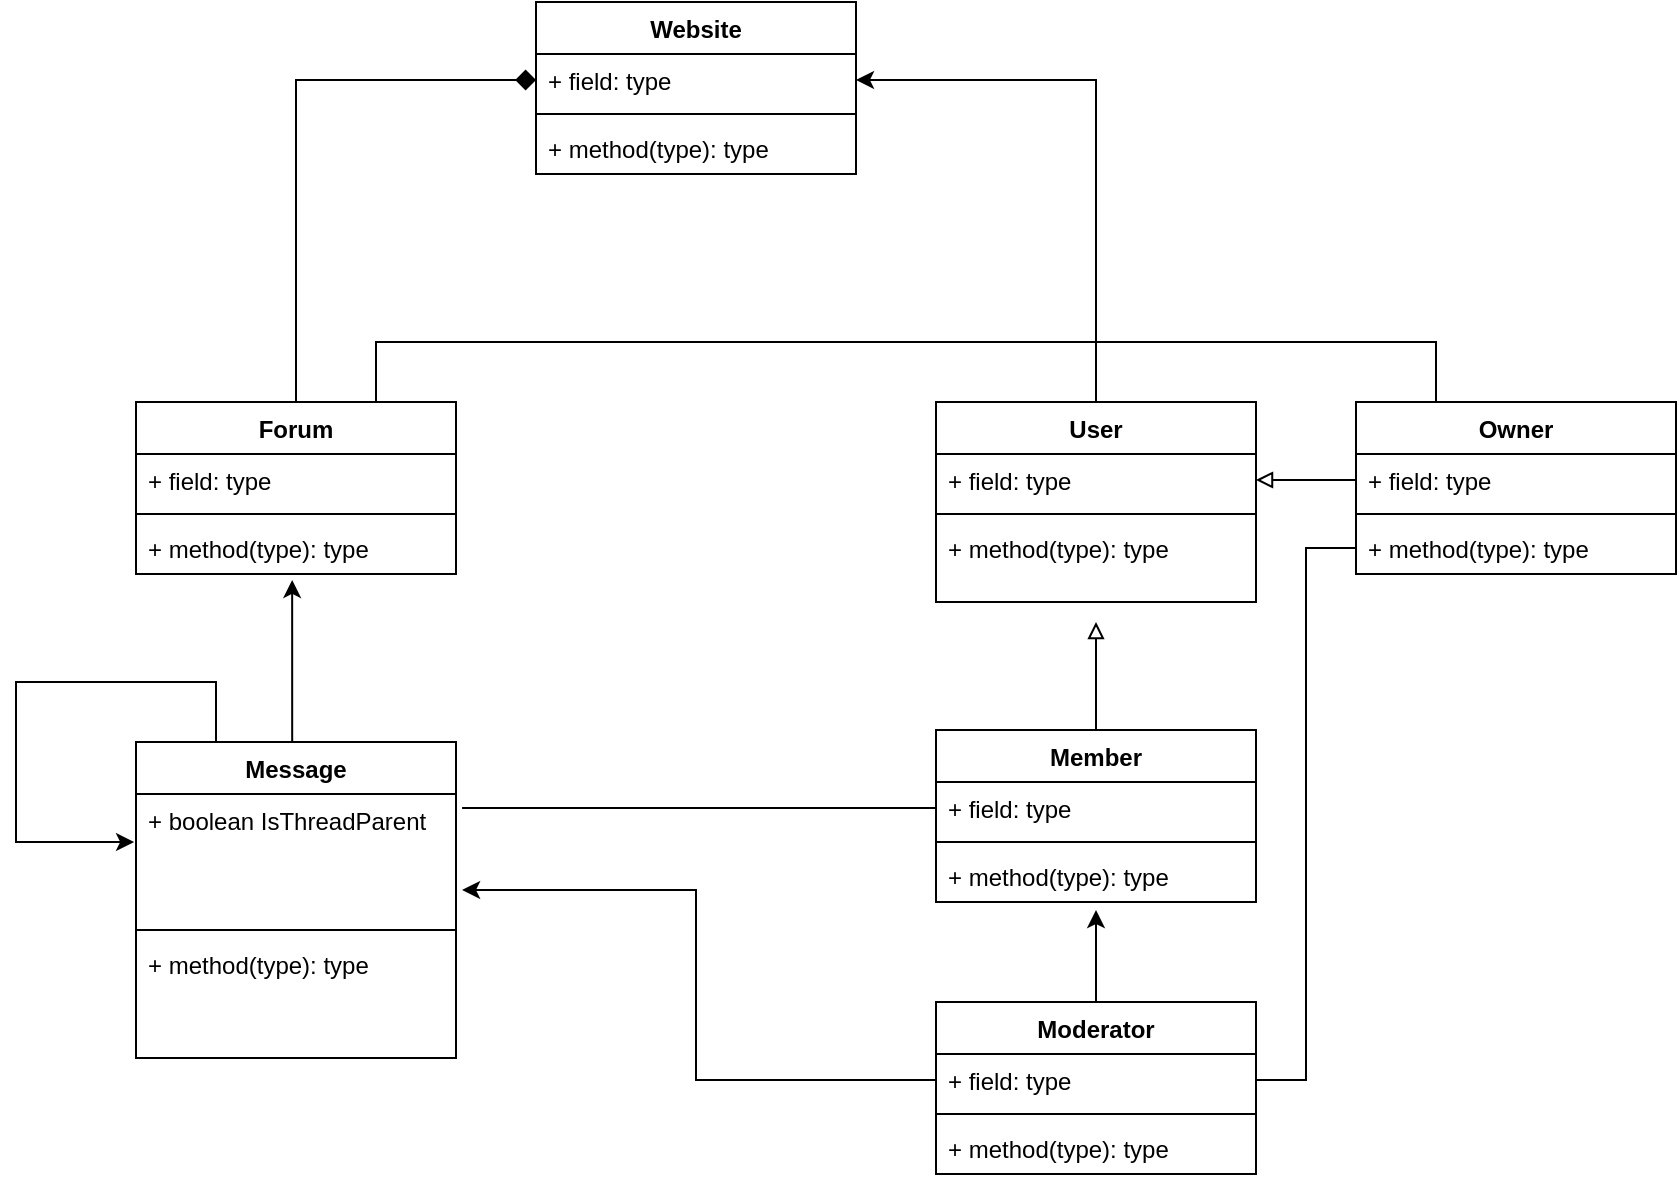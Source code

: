 <mxfile version="22.0.7" type="github">
  <diagram name="Page-1" id="HC84fRIo5L5SZe-6cnd3">
    <mxGraphModel dx="2074" dy="1118" grid="1" gridSize="10" guides="1" tooltips="1" connect="1" arrows="1" fold="1" page="1" pageScale="1" pageWidth="850" pageHeight="1100" math="0" shadow="0">
      <root>
        <mxCell id="0" />
        <mxCell id="1" parent="0" />
        <mxCell id="k8Z0aB3li1hWX0Y3ibZ5-13" value="Website" style="swimlane;fontStyle=1;align=center;verticalAlign=top;childLayout=stackLayout;horizontal=1;startSize=26;horizontalStack=0;resizeParent=1;resizeParentMax=0;resizeLast=0;collapsible=1;marginBottom=0;whiteSpace=wrap;html=1;" parent="1" vertex="1">
          <mxGeometry x="270" y="100" width="160" height="86" as="geometry" />
        </mxCell>
        <mxCell id="k8Z0aB3li1hWX0Y3ibZ5-14" value="+ field: type" style="text;strokeColor=none;fillColor=none;align=left;verticalAlign=top;spacingLeft=4;spacingRight=4;overflow=hidden;rotatable=0;points=[[0,0.5],[1,0.5]];portConstraint=eastwest;whiteSpace=wrap;html=1;" parent="k8Z0aB3li1hWX0Y3ibZ5-13" vertex="1">
          <mxGeometry y="26" width="160" height="26" as="geometry" />
        </mxCell>
        <mxCell id="k8Z0aB3li1hWX0Y3ibZ5-15" value="" style="line;strokeWidth=1;fillColor=none;align=left;verticalAlign=middle;spacingTop=-1;spacingLeft=3;spacingRight=3;rotatable=0;labelPosition=right;points=[];portConstraint=eastwest;strokeColor=inherit;" parent="k8Z0aB3li1hWX0Y3ibZ5-13" vertex="1">
          <mxGeometry y="52" width="160" height="8" as="geometry" />
        </mxCell>
        <mxCell id="k8Z0aB3li1hWX0Y3ibZ5-16" value="+ method(type): type" style="text;strokeColor=none;fillColor=none;align=left;verticalAlign=top;spacingLeft=4;spacingRight=4;overflow=hidden;rotatable=0;points=[[0,0.5],[1,0.5]];portConstraint=eastwest;whiteSpace=wrap;html=1;" parent="k8Z0aB3li1hWX0Y3ibZ5-13" vertex="1">
          <mxGeometry y="60" width="160" height="26" as="geometry" />
        </mxCell>
        <mxCell id="k8Z0aB3li1hWX0Y3ibZ5-50" style="edgeStyle=orthogonalEdgeStyle;rounded=0;orthogonalLoop=1;jettySize=auto;html=1;exitX=0.5;exitY=0;exitDx=0;exitDy=0;entryX=1;entryY=0.5;entryDx=0;entryDy=0;" parent="1" source="k8Z0aB3li1hWX0Y3ibZ5-17" target="k8Z0aB3li1hWX0Y3ibZ5-14" edge="1">
          <mxGeometry relative="1" as="geometry" />
        </mxCell>
        <mxCell id="k8Z0aB3li1hWX0Y3ibZ5-17" value="User" style="swimlane;fontStyle=1;align=center;verticalAlign=top;childLayout=stackLayout;horizontal=1;startSize=26;horizontalStack=0;resizeParent=1;resizeParentMax=0;resizeLast=0;collapsible=1;marginBottom=0;whiteSpace=wrap;html=1;" parent="1" vertex="1">
          <mxGeometry x="470" y="300" width="160" height="100" as="geometry" />
        </mxCell>
        <mxCell id="k8Z0aB3li1hWX0Y3ibZ5-18" value="+ field: type" style="text;strokeColor=none;fillColor=none;align=left;verticalAlign=top;spacingLeft=4;spacingRight=4;overflow=hidden;rotatable=0;points=[[0,0.5],[1,0.5]];portConstraint=eastwest;whiteSpace=wrap;html=1;" parent="k8Z0aB3li1hWX0Y3ibZ5-17" vertex="1">
          <mxGeometry y="26" width="160" height="26" as="geometry" />
        </mxCell>
        <mxCell id="k8Z0aB3li1hWX0Y3ibZ5-19" value="" style="line;strokeWidth=1;fillColor=none;align=left;verticalAlign=middle;spacingTop=-1;spacingLeft=3;spacingRight=3;rotatable=0;labelPosition=right;points=[];portConstraint=eastwest;strokeColor=inherit;" parent="k8Z0aB3li1hWX0Y3ibZ5-17" vertex="1">
          <mxGeometry y="52" width="160" height="8" as="geometry" />
        </mxCell>
        <mxCell id="k8Z0aB3li1hWX0Y3ibZ5-20" value="+ method(type): type" style="text;strokeColor=none;fillColor=none;align=left;verticalAlign=top;spacingLeft=4;spacingRight=4;overflow=hidden;rotatable=0;points=[[0,0.5],[1,0.5]];portConstraint=eastwest;whiteSpace=wrap;html=1;" parent="k8Z0aB3li1hWX0Y3ibZ5-17" vertex="1">
          <mxGeometry y="60" width="160" height="40" as="geometry" />
        </mxCell>
        <mxCell id="k8Z0aB3li1hWX0Y3ibZ5-47" style="edgeStyle=orthogonalEdgeStyle;rounded=0;orthogonalLoop=1;jettySize=auto;html=1;exitX=0.5;exitY=0;exitDx=0;exitDy=0;endArrow=block;endFill=0;" parent="1" source="k8Z0aB3li1hWX0Y3ibZ5-21" edge="1">
          <mxGeometry relative="1" as="geometry">
            <mxPoint x="550" y="410" as="targetPoint" />
          </mxGeometry>
        </mxCell>
        <mxCell id="k8Z0aB3li1hWX0Y3ibZ5-21" value="Member&lt;br&gt;" style="swimlane;fontStyle=1;align=center;verticalAlign=top;childLayout=stackLayout;horizontal=1;startSize=26;horizontalStack=0;resizeParent=1;resizeParentMax=0;resizeLast=0;collapsible=1;marginBottom=0;whiteSpace=wrap;html=1;" parent="1" vertex="1">
          <mxGeometry x="470" y="464" width="160" height="86" as="geometry" />
        </mxCell>
        <mxCell id="k8Z0aB3li1hWX0Y3ibZ5-22" value="+ field: type" style="text;strokeColor=none;fillColor=none;align=left;verticalAlign=top;spacingLeft=4;spacingRight=4;overflow=hidden;rotatable=0;points=[[0,0.5],[1,0.5]];portConstraint=eastwest;whiteSpace=wrap;html=1;" parent="k8Z0aB3li1hWX0Y3ibZ5-21" vertex="1">
          <mxGeometry y="26" width="160" height="26" as="geometry" />
        </mxCell>
        <mxCell id="k8Z0aB3li1hWX0Y3ibZ5-23" value="" style="line;strokeWidth=1;fillColor=none;align=left;verticalAlign=middle;spacingTop=-1;spacingLeft=3;spacingRight=3;rotatable=0;labelPosition=right;points=[];portConstraint=eastwest;strokeColor=inherit;" parent="k8Z0aB3li1hWX0Y3ibZ5-21" vertex="1">
          <mxGeometry y="52" width="160" height="8" as="geometry" />
        </mxCell>
        <mxCell id="k8Z0aB3li1hWX0Y3ibZ5-24" value="+ method(type): type" style="text;strokeColor=none;fillColor=none;align=left;verticalAlign=top;spacingLeft=4;spacingRight=4;overflow=hidden;rotatable=0;points=[[0,0.5],[1,0.5]];portConstraint=eastwest;whiteSpace=wrap;html=1;" parent="k8Z0aB3li1hWX0Y3ibZ5-21" vertex="1">
          <mxGeometry y="60" width="160" height="26" as="geometry" />
        </mxCell>
        <mxCell id="ja0bDv35mv7Wsw1aUElZ-4" style="edgeStyle=orthogonalEdgeStyle;rounded=0;orthogonalLoop=1;jettySize=auto;html=1;exitX=0.25;exitY=0;exitDx=0;exitDy=0;entryX=0.75;entryY=0;entryDx=0;entryDy=0;endArrow=none;endFill=0;" edge="1" parent="1" source="k8Z0aB3li1hWX0Y3ibZ5-25" target="k8Z0aB3li1hWX0Y3ibZ5-33">
          <mxGeometry relative="1" as="geometry">
            <Array as="points">
              <mxPoint x="720" y="270" />
              <mxPoint x="190" y="270" />
            </Array>
          </mxGeometry>
        </mxCell>
        <mxCell id="k8Z0aB3li1hWX0Y3ibZ5-25" value="Owner" style="swimlane;fontStyle=1;align=center;verticalAlign=top;childLayout=stackLayout;horizontal=1;startSize=26;horizontalStack=0;resizeParent=1;resizeParentMax=0;resizeLast=0;collapsible=1;marginBottom=0;whiteSpace=wrap;html=1;" parent="1" vertex="1">
          <mxGeometry x="680" y="300" width="160" height="86" as="geometry" />
        </mxCell>
        <mxCell id="k8Z0aB3li1hWX0Y3ibZ5-26" value="+ field: type" style="text;strokeColor=none;fillColor=none;align=left;verticalAlign=top;spacingLeft=4;spacingRight=4;overflow=hidden;rotatable=0;points=[[0,0.5],[1,0.5]];portConstraint=eastwest;whiteSpace=wrap;html=1;" parent="k8Z0aB3li1hWX0Y3ibZ5-25" vertex="1">
          <mxGeometry y="26" width="160" height="26" as="geometry" />
        </mxCell>
        <mxCell id="k8Z0aB3li1hWX0Y3ibZ5-27" value="" style="line;strokeWidth=1;fillColor=none;align=left;verticalAlign=middle;spacingTop=-1;spacingLeft=3;spacingRight=3;rotatable=0;labelPosition=right;points=[];portConstraint=eastwest;strokeColor=inherit;" parent="k8Z0aB3li1hWX0Y3ibZ5-25" vertex="1">
          <mxGeometry y="52" width="160" height="8" as="geometry" />
        </mxCell>
        <mxCell id="k8Z0aB3li1hWX0Y3ibZ5-28" value="+ method(type): type" style="text;strokeColor=none;fillColor=none;align=left;verticalAlign=top;spacingLeft=4;spacingRight=4;overflow=hidden;rotatable=0;points=[[0,0.5],[1,0.5]];portConstraint=eastwest;whiteSpace=wrap;html=1;" parent="k8Z0aB3li1hWX0Y3ibZ5-25" vertex="1">
          <mxGeometry y="60" width="160" height="26" as="geometry" />
        </mxCell>
        <mxCell id="k8Z0aB3li1hWX0Y3ibZ5-29" value="Moderator" style="swimlane;fontStyle=1;align=center;verticalAlign=top;childLayout=stackLayout;horizontal=1;startSize=26;horizontalStack=0;resizeParent=1;resizeParentMax=0;resizeLast=0;collapsible=1;marginBottom=0;whiteSpace=wrap;html=1;" parent="1" vertex="1">
          <mxGeometry x="470" y="600" width="160" height="86" as="geometry" />
        </mxCell>
        <mxCell id="k8Z0aB3li1hWX0Y3ibZ5-30" value="+ field: type" style="text;strokeColor=none;fillColor=none;align=left;verticalAlign=top;spacingLeft=4;spacingRight=4;overflow=hidden;rotatable=0;points=[[0,0.5],[1,0.5]];portConstraint=eastwest;whiteSpace=wrap;html=1;" parent="k8Z0aB3li1hWX0Y3ibZ5-29" vertex="1">
          <mxGeometry y="26" width="160" height="26" as="geometry" />
        </mxCell>
        <mxCell id="k8Z0aB3li1hWX0Y3ibZ5-31" value="" style="line;strokeWidth=1;fillColor=none;align=left;verticalAlign=middle;spacingTop=-1;spacingLeft=3;spacingRight=3;rotatable=0;labelPosition=right;points=[];portConstraint=eastwest;strokeColor=inherit;" parent="k8Z0aB3li1hWX0Y3ibZ5-29" vertex="1">
          <mxGeometry y="52" width="160" height="8" as="geometry" />
        </mxCell>
        <mxCell id="k8Z0aB3li1hWX0Y3ibZ5-32" value="+ method(type): type" style="text;strokeColor=none;fillColor=none;align=left;verticalAlign=top;spacingLeft=4;spacingRight=4;overflow=hidden;rotatable=0;points=[[0,0.5],[1,0.5]];portConstraint=eastwest;whiteSpace=wrap;html=1;" parent="k8Z0aB3li1hWX0Y3ibZ5-29" vertex="1">
          <mxGeometry y="60" width="160" height="26" as="geometry" />
        </mxCell>
        <mxCell id="k8Z0aB3li1hWX0Y3ibZ5-52" style="edgeStyle=orthogonalEdgeStyle;rounded=0;orthogonalLoop=1;jettySize=auto;html=1;exitX=0.5;exitY=0;exitDx=0;exitDy=0;entryX=0;entryY=0.5;entryDx=0;entryDy=0;endArrow=diamond;endFill=1;endSize=8;" parent="1" source="k8Z0aB3li1hWX0Y3ibZ5-33" target="k8Z0aB3li1hWX0Y3ibZ5-14" edge="1">
          <mxGeometry relative="1" as="geometry" />
        </mxCell>
        <mxCell id="k8Z0aB3li1hWX0Y3ibZ5-33" value="Forum" style="swimlane;fontStyle=1;align=center;verticalAlign=top;childLayout=stackLayout;horizontal=1;startSize=26;horizontalStack=0;resizeParent=1;resizeParentMax=0;resizeLast=0;collapsible=1;marginBottom=0;whiteSpace=wrap;html=1;" parent="1" vertex="1">
          <mxGeometry x="70" y="300" width="160" height="86" as="geometry" />
        </mxCell>
        <mxCell id="k8Z0aB3li1hWX0Y3ibZ5-34" value="+ field: type" style="text;strokeColor=none;fillColor=none;align=left;verticalAlign=top;spacingLeft=4;spacingRight=4;overflow=hidden;rotatable=0;points=[[0,0.5],[1,0.5]];portConstraint=eastwest;whiteSpace=wrap;html=1;" parent="k8Z0aB3li1hWX0Y3ibZ5-33" vertex="1">
          <mxGeometry y="26" width="160" height="26" as="geometry" />
        </mxCell>
        <mxCell id="k8Z0aB3li1hWX0Y3ibZ5-35" value="" style="line;strokeWidth=1;fillColor=none;align=left;verticalAlign=middle;spacingTop=-1;spacingLeft=3;spacingRight=3;rotatable=0;labelPosition=right;points=[];portConstraint=eastwest;strokeColor=inherit;" parent="k8Z0aB3li1hWX0Y3ibZ5-33" vertex="1">
          <mxGeometry y="52" width="160" height="8" as="geometry" />
        </mxCell>
        <mxCell id="k8Z0aB3li1hWX0Y3ibZ5-36" value="+ method(type): type" style="text;strokeColor=none;fillColor=none;align=left;verticalAlign=top;spacingLeft=4;spacingRight=4;overflow=hidden;rotatable=0;points=[[0,0.5],[1,0.5]];portConstraint=eastwest;whiteSpace=wrap;html=1;" parent="k8Z0aB3li1hWX0Y3ibZ5-33" vertex="1">
          <mxGeometry y="60" width="160" height="26" as="geometry" />
        </mxCell>
        <mxCell id="k8Z0aB3li1hWX0Y3ibZ5-37" value="Message" style="swimlane;fontStyle=1;align=center;verticalAlign=top;childLayout=stackLayout;horizontal=1;startSize=26;horizontalStack=0;resizeParent=1;resizeParentMax=0;resizeLast=0;collapsible=1;marginBottom=0;whiteSpace=wrap;html=1;" parent="1" vertex="1">
          <mxGeometry x="70" y="470" width="160" height="158" as="geometry" />
        </mxCell>
        <mxCell id="k8Z0aB3li1hWX0Y3ibZ5-38" value="+ boolean IsThreadParent" style="text;strokeColor=none;fillColor=none;align=left;verticalAlign=top;spacingLeft=4;spacingRight=4;overflow=hidden;rotatable=0;points=[[0,0.5],[1,0.5]];portConstraint=eastwest;whiteSpace=wrap;html=1;" parent="k8Z0aB3li1hWX0Y3ibZ5-37" vertex="1">
          <mxGeometry y="26" width="160" height="64" as="geometry" />
        </mxCell>
        <mxCell id="k8Z0aB3li1hWX0Y3ibZ5-39" value="" style="line;strokeWidth=1;fillColor=none;align=left;verticalAlign=middle;spacingTop=-1;spacingLeft=3;spacingRight=3;rotatable=0;labelPosition=right;points=[];portConstraint=eastwest;strokeColor=inherit;" parent="k8Z0aB3li1hWX0Y3ibZ5-37" vertex="1">
          <mxGeometry y="90" width="160" height="8" as="geometry" />
        </mxCell>
        <mxCell id="k8Z0aB3li1hWX0Y3ibZ5-40" value="+ method(type): type" style="text;strokeColor=none;fillColor=none;align=left;verticalAlign=top;spacingLeft=4;spacingRight=4;overflow=hidden;rotatable=0;points=[[0,0.5],[1,0.5]];portConstraint=eastwest;whiteSpace=wrap;html=1;" parent="k8Z0aB3li1hWX0Y3ibZ5-37" vertex="1">
          <mxGeometry y="98" width="160" height="60" as="geometry" />
        </mxCell>
        <mxCell id="ja0bDv35mv7Wsw1aUElZ-9" style="edgeStyle=orthogonalEdgeStyle;rounded=0;orthogonalLoop=1;jettySize=auto;html=1;exitX=0.25;exitY=0;exitDx=0;exitDy=0;entryX=-0.006;entryY=0.375;entryDx=0;entryDy=0;entryPerimeter=0;" edge="1" parent="k8Z0aB3li1hWX0Y3ibZ5-37" source="k8Z0aB3li1hWX0Y3ibZ5-37" target="k8Z0aB3li1hWX0Y3ibZ5-38">
          <mxGeometry relative="1" as="geometry">
            <Array as="points">
              <mxPoint x="40" y="-30" />
              <mxPoint x="-60" y="-30" />
              <mxPoint x="-60" y="50" />
            </Array>
          </mxGeometry>
        </mxCell>
        <mxCell id="RHpjY7sr-A7wjx9pKyyj-4" style="edgeStyle=orthogonalEdgeStyle;rounded=0;orthogonalLoop=1;jettySize=auto;html=1;exitX=0.5;exitY=0;exitDx=0;exitDy=0;entryX=0.488;entryY=1.115;entryDx=0;entryDy=0;entryPerimeter=0;" parent="1" source="k8Z0aB3li1hWX0Y3ibZ5-37" target="k8Z0aB3li1hWX0Y3ibZ5-36" edge="1">
          <mxGeometry relative="1" as="geometry">
            <Array as="points">
              <mxPoint x="148" y="470" />
            </Array>
          </mxGeometry>
        </mxCell>
        <mxCell id="ja0bDv35mv7Wsw1aUElZ-7" style="edgeStyle=orthogonalEdgeStyle;rounded=0;orthogonalLoop=1;jettySize=auto;html=1;exitX=0.5;exitY=0;exitDx=0;exitDy=0;entryX=0.5;entryY=1.154;entryDx=0;entryDy=0;entryPerimeter=0;" edge="1" parent="1" source="k8Z0aB3li1hWX0Y3ibZ5-29" target="k8Z0aB3li1hWX0Y3ibZ5-24">
          <mxGeometry relative="1" as="geometry">
            <Array as="points">
              <mxPoint x="550" y="560" />
              <mxPoint x="550" y="560" />
            </Array>
          </mxGeometry>
        </mxCell>
        <mxCell id="ja0bDv35mv7Wsw1aUElZ-8" style="edgeStyle=orthogonalEdgeStyle;rounded=0;orthogonalLoop=1;jettySize=auto;html=1;exitX=0;exitY=0.5;exitDx=0;exitDy=0;entryX=1;entryY=0.5;entryDx=0;entryDy=0;endArrow=none;endFill=0;" edge="1" parent="1" source="k8Z0aB3li1hWX0Y3ibZ5-28" target="k8Z0aB3li1hWX0Y3ibZ5-30">
          <mxGeometry relative="1" as="geometry" />
        </mxCell>
        <mxCell id="ja0bDv35mv7Wsw1aUElZ-10" style="edgeStyle=orthogonalEdgeStyle;rounded=0;orthogonalLoop=1;jettySize=auto;html=1;exitX=0;exitY=0.5;exitDx=0;exitDy=0;entryX=1.019;entryY=0.109;entryDx=0;entryDy=0;entryPerimeter=0;endArrow=none;endFill=0;" edge="1" parent="1" source="k8Z0aB3li1hWX0Y3ibZ5-22" target="k8Z0aB3li1hWX0Y3ibZ5-38">
          <mxGeometry relative="1" as="geometry" />
        </mxCell>
        <mxCell id="ja0bDv35mv7Wsw1aUElZ-11" style="edgeStyle=orthogonalEdgeStyle;rounded=0;orthogonalLoop=1;jettySize=auto;html=1;exitX=0;exitY=0.5;exitDx=0;exitDy=0;entryX=1;entryY=0.5;entryDx=0;entryDy=0;endArrow=block;endFill=0;" edge="1" parent="1" source="k8Z0aB3li1hWX0Y3ibZ5-26" target="k8Z0aB3li1hWX0Y3ibZ5-18">
          <mxGeometry relative="1" as="geometry" />
        </mxCell>
        <mxCell id="ja0bDv35mv7Wsw1aUElZ-12" style="edgeStyle=orthogonalEdgeStyle;rounded=0;orthogonalLoop=1;jettySize=auto;html=1;exitX=0;exitY=0.5;exitDx=0;exitDy=0;entryX=1.019;entryY=0.75;entryDx=0;entryDy=0;entryPerimeter=0;" edge="1" parent="1" source="k8Z0aB3li1hWX0Y3ibZ5-30" target="k8Z0aB3li1hWX0Y3ibZ5-38">
          <mxGeometry relative="1" as="geometry" />
        </mxCell>
      </root>
    </mxGraphModel>
  </diagram>
</mxfile>
